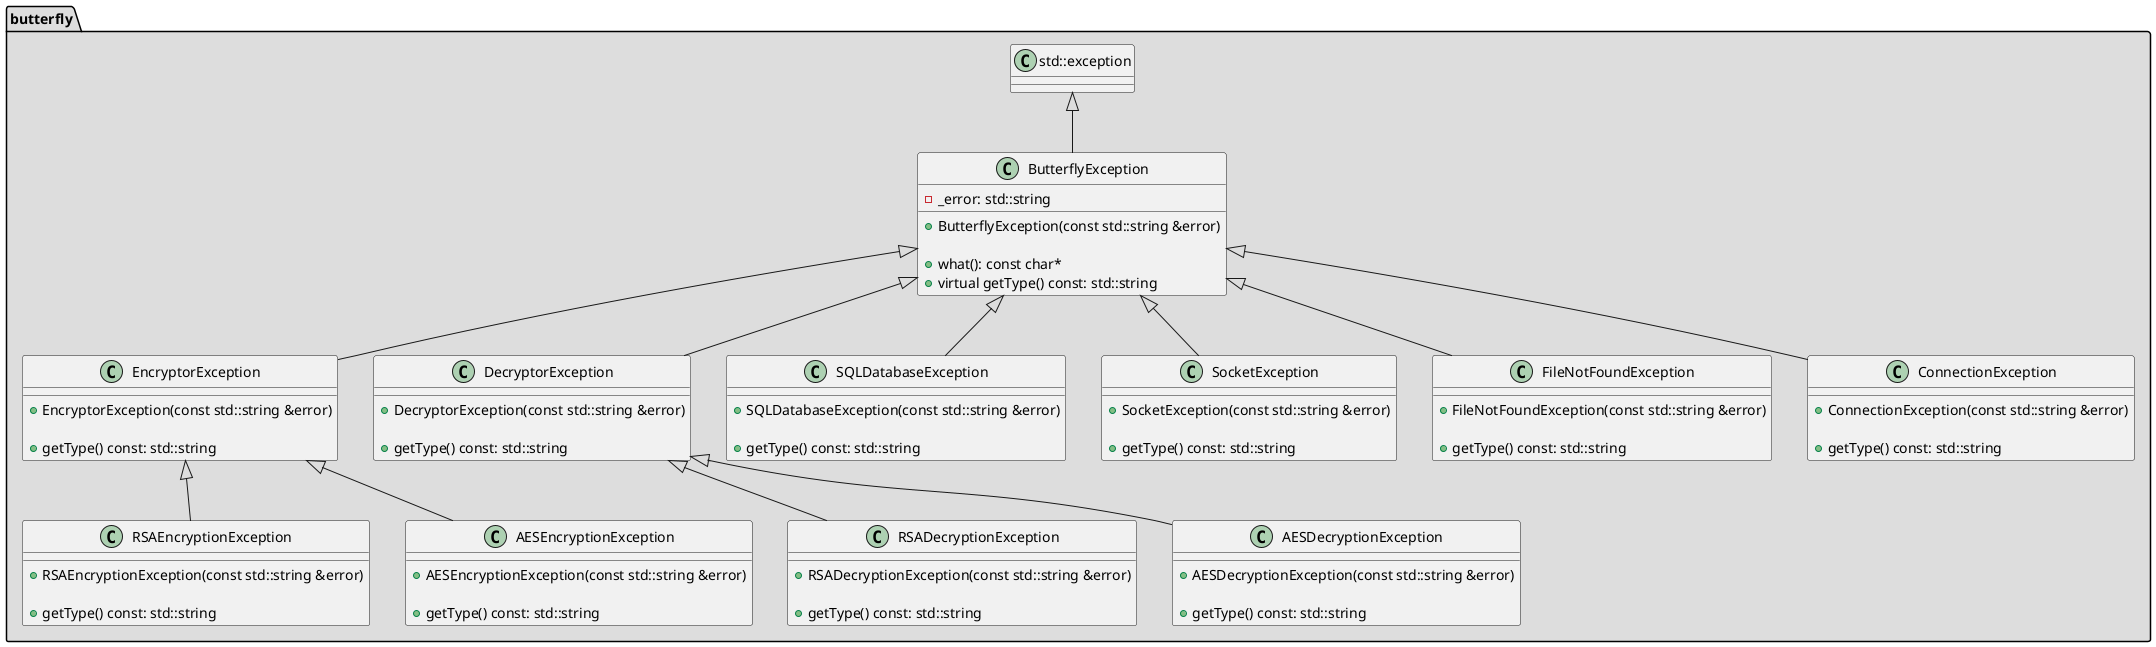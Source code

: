 @startuml

package butterfly #DDDDDD
{

class std::exception
{

}

class ButterflyException
{
    - _error: std::string

    + ButterflyException(const std::string &error)

    + what(): const char*
    + virtual getType() const: std::string
}

class RSAEncryptionException
{

    + RSAEncryptionException(const std::string &error)

    + getType() const: std::string
}

class RSADecryptionException
{

    + RSADecryptionException(const std::string &error)

    + getType() const: std::string
}

class AESEncryptionException
{

    + AESEncryptionException(const std::string &error)

    + getType() const: std::string
}

class AESDecryptionException
{

    + AESDecryptionException(const std::string &error)

    + getType() const: std::string
}

class EncryptorException
{

    + EncryptorException(const std::string &error)

    + getType() const: std::string
}

class DecryptorException
{

    + DecryptorException(const std::string &error)

    + getType() const: std::string
}

class SQLDatabaseException
{

    + SQLDatabaseException(const std::string &error)

    + getType() const: std::string
}

class SocketException
{

    + SocketException(const std::string &error)

    + getType() const: std::string
}

class FileNotFoundException
{

    + FileNotFoundException(const std::string &error)

    + getType() const: std::string
}

class ConnectionException
{

    + ConnectionException(const std::string &error)

    + getType() const: std::string
}

std::exception <|-- ButterflyException
ButterflyException <|-- EncryptorException
ButterflyException <|-- DecryptorException

EncryptorException <|-- RSAEncryptionException
DecryptorException <|-- RSADecryptionException
EncryptorException <|-- AESEncryptionException
DecryptorException <|-- AESDecryptionException

ButterflyException <|-- SQLDatabaseException
ButterflyException <|-- SocketException
ButterflyException <|-- FileNotFoundException
ButterflyException <|-- ConnectionException

}
@enduml